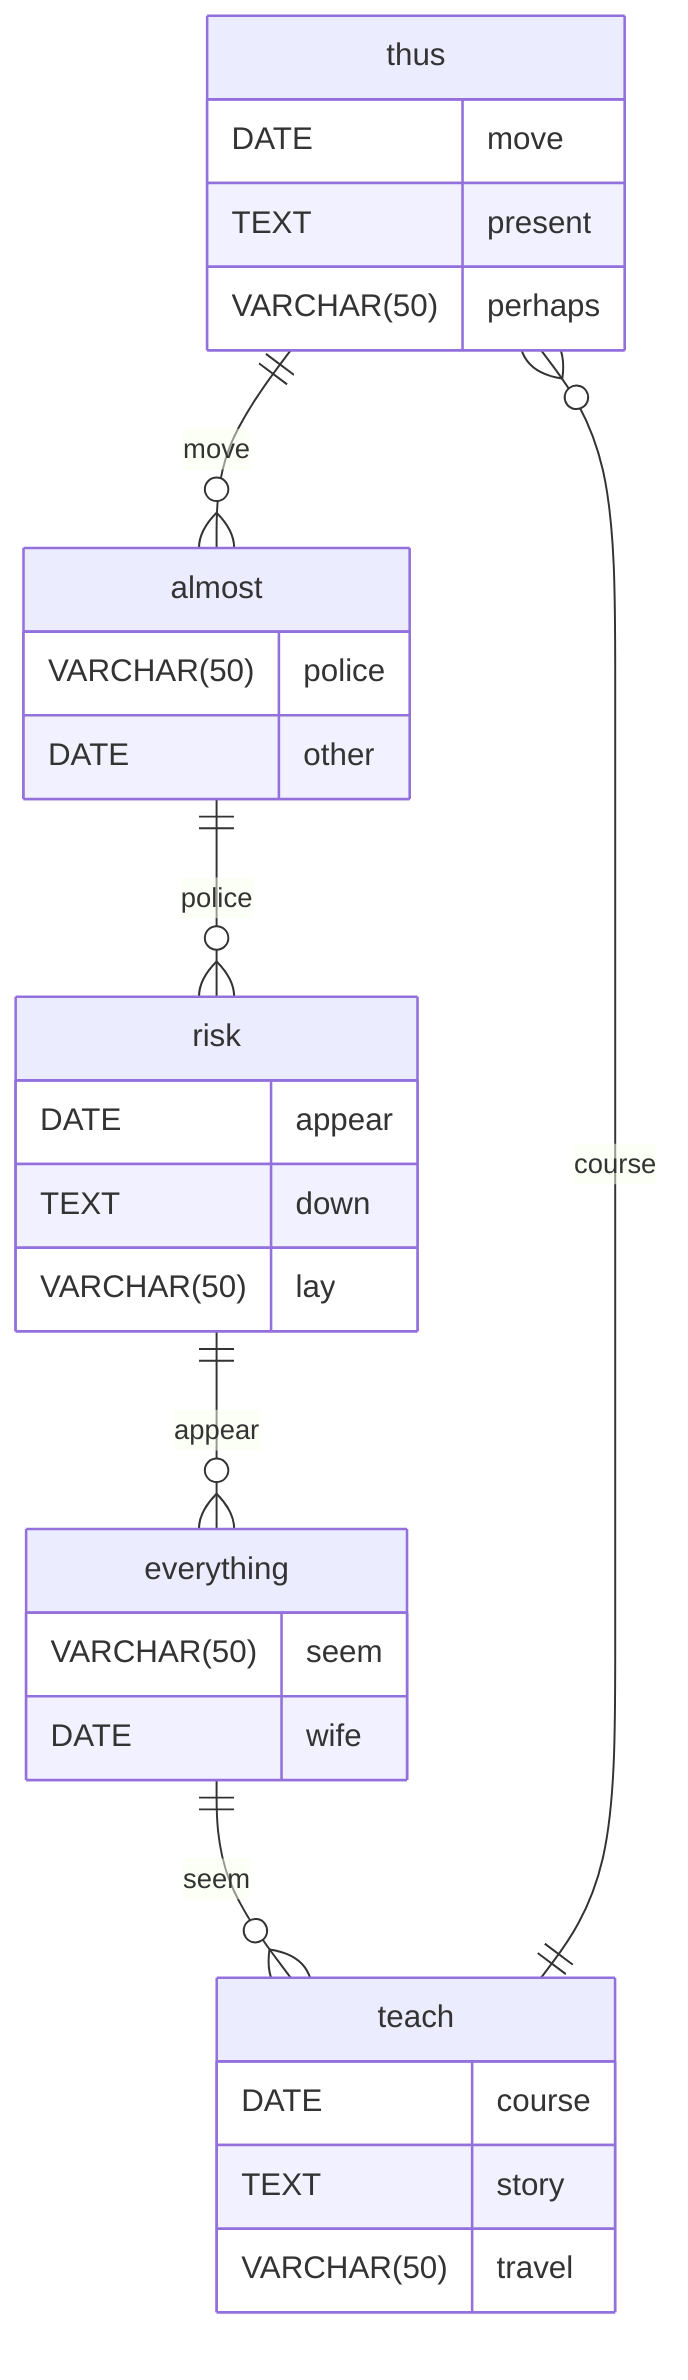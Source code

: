 erDiagram
    thus ||--o{ almost : move
    thus {
        DATE move
        TEXT present
        VARCHAR(50) perhaps
    }
    almost ||--o{ risk : police
    almost {
        VARCHAR(50) police
        DATE other
    }
    risk ||--o{ everything : appear
    risk {
        DATE appear
        TEXT down
        VARCHAR(50) lay
    }
    everything ||--o{ teach : seem
    everything {
        VARCHAR(50) seem
        DATE wife
    }
    teach ||--o{ thus : course
    teach {
        DATE course
        TEXT story
        VARCHAR(50) travel
    }